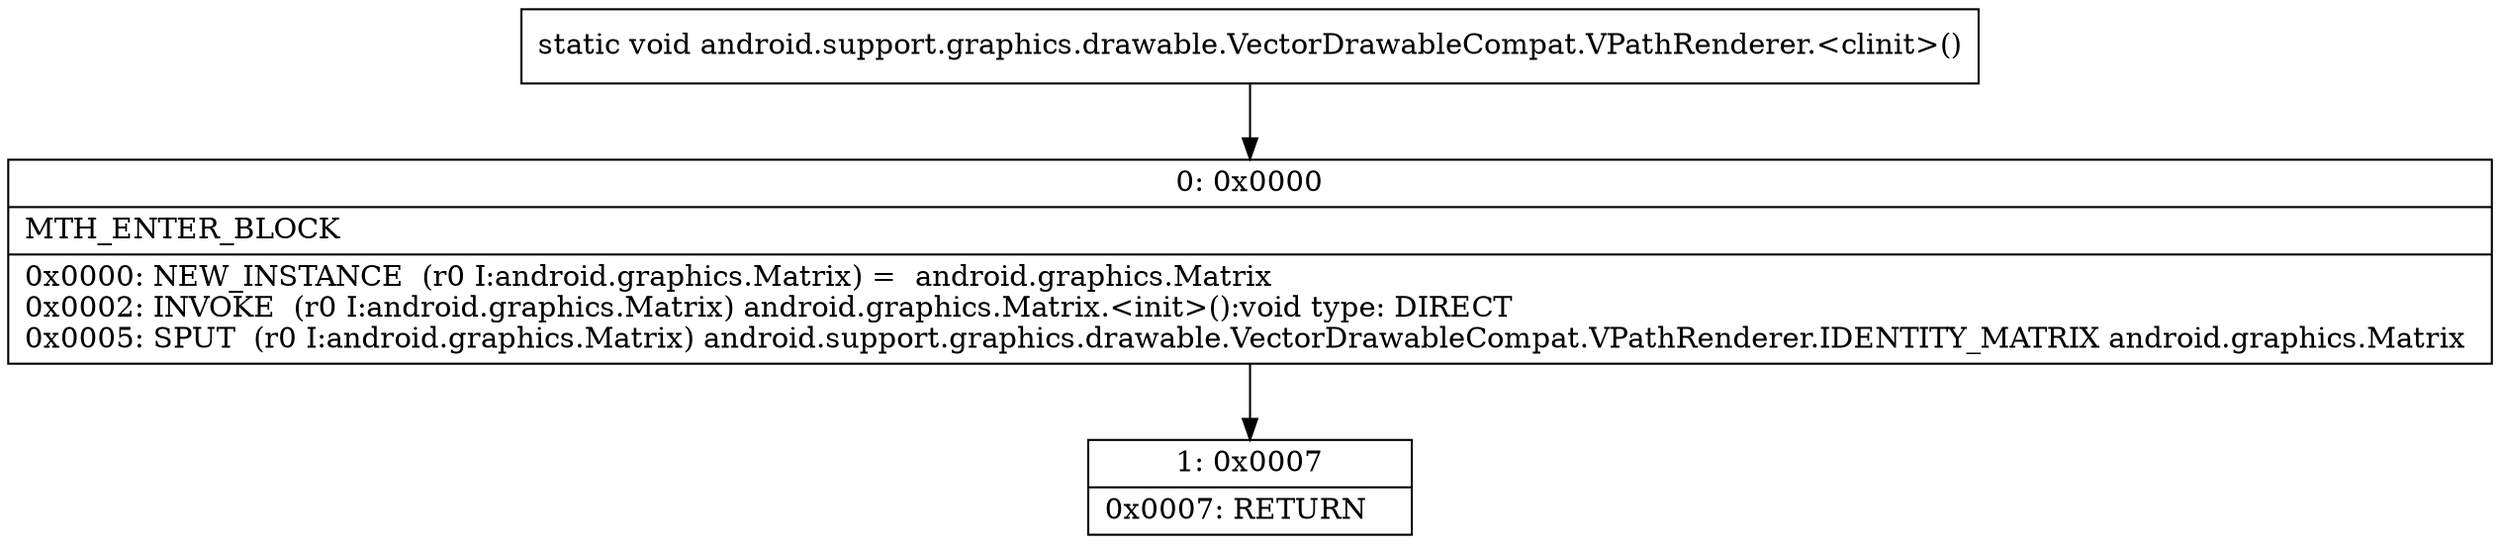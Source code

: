 digraph "CFG forandroid.support.graphics.drawable.VectorDrawableCompat.VPathRenderer.\<clinit\>()V" {
Node_0 [shape=record,label="{0\:\ 0x0000|MTH_ENTER_BLOCK\l|0x0000: NEW_INSTANCE  (r0 I:android.graphics.Matrix) =  android.graphics.Matrix \l0x0002: INVOKE  (r0 I:android.graphics.Matrix) android.graphics.Matrix.\<init\>():void type: DIRECT \l0x0005: SPUT  (r0 I:android.graphics.Matrix) android.support.graphics.drawable.VectorDrawableCompat.VPathRenderer.IDENTITY_MATRIX android.graphics.Matrix \l}"];
Node_1 [shape=record,label="{1\:\ 0x0007|0x0007: RETURN   \l}"];
MethodNode[shape=record,label="{static void android.support.graphics.drawable.VectorDrawableCompat.VPathRenderer.\<clinit\>() }"];
MethodNode -> Node_0;
Node_0 -> Node_1;
}

